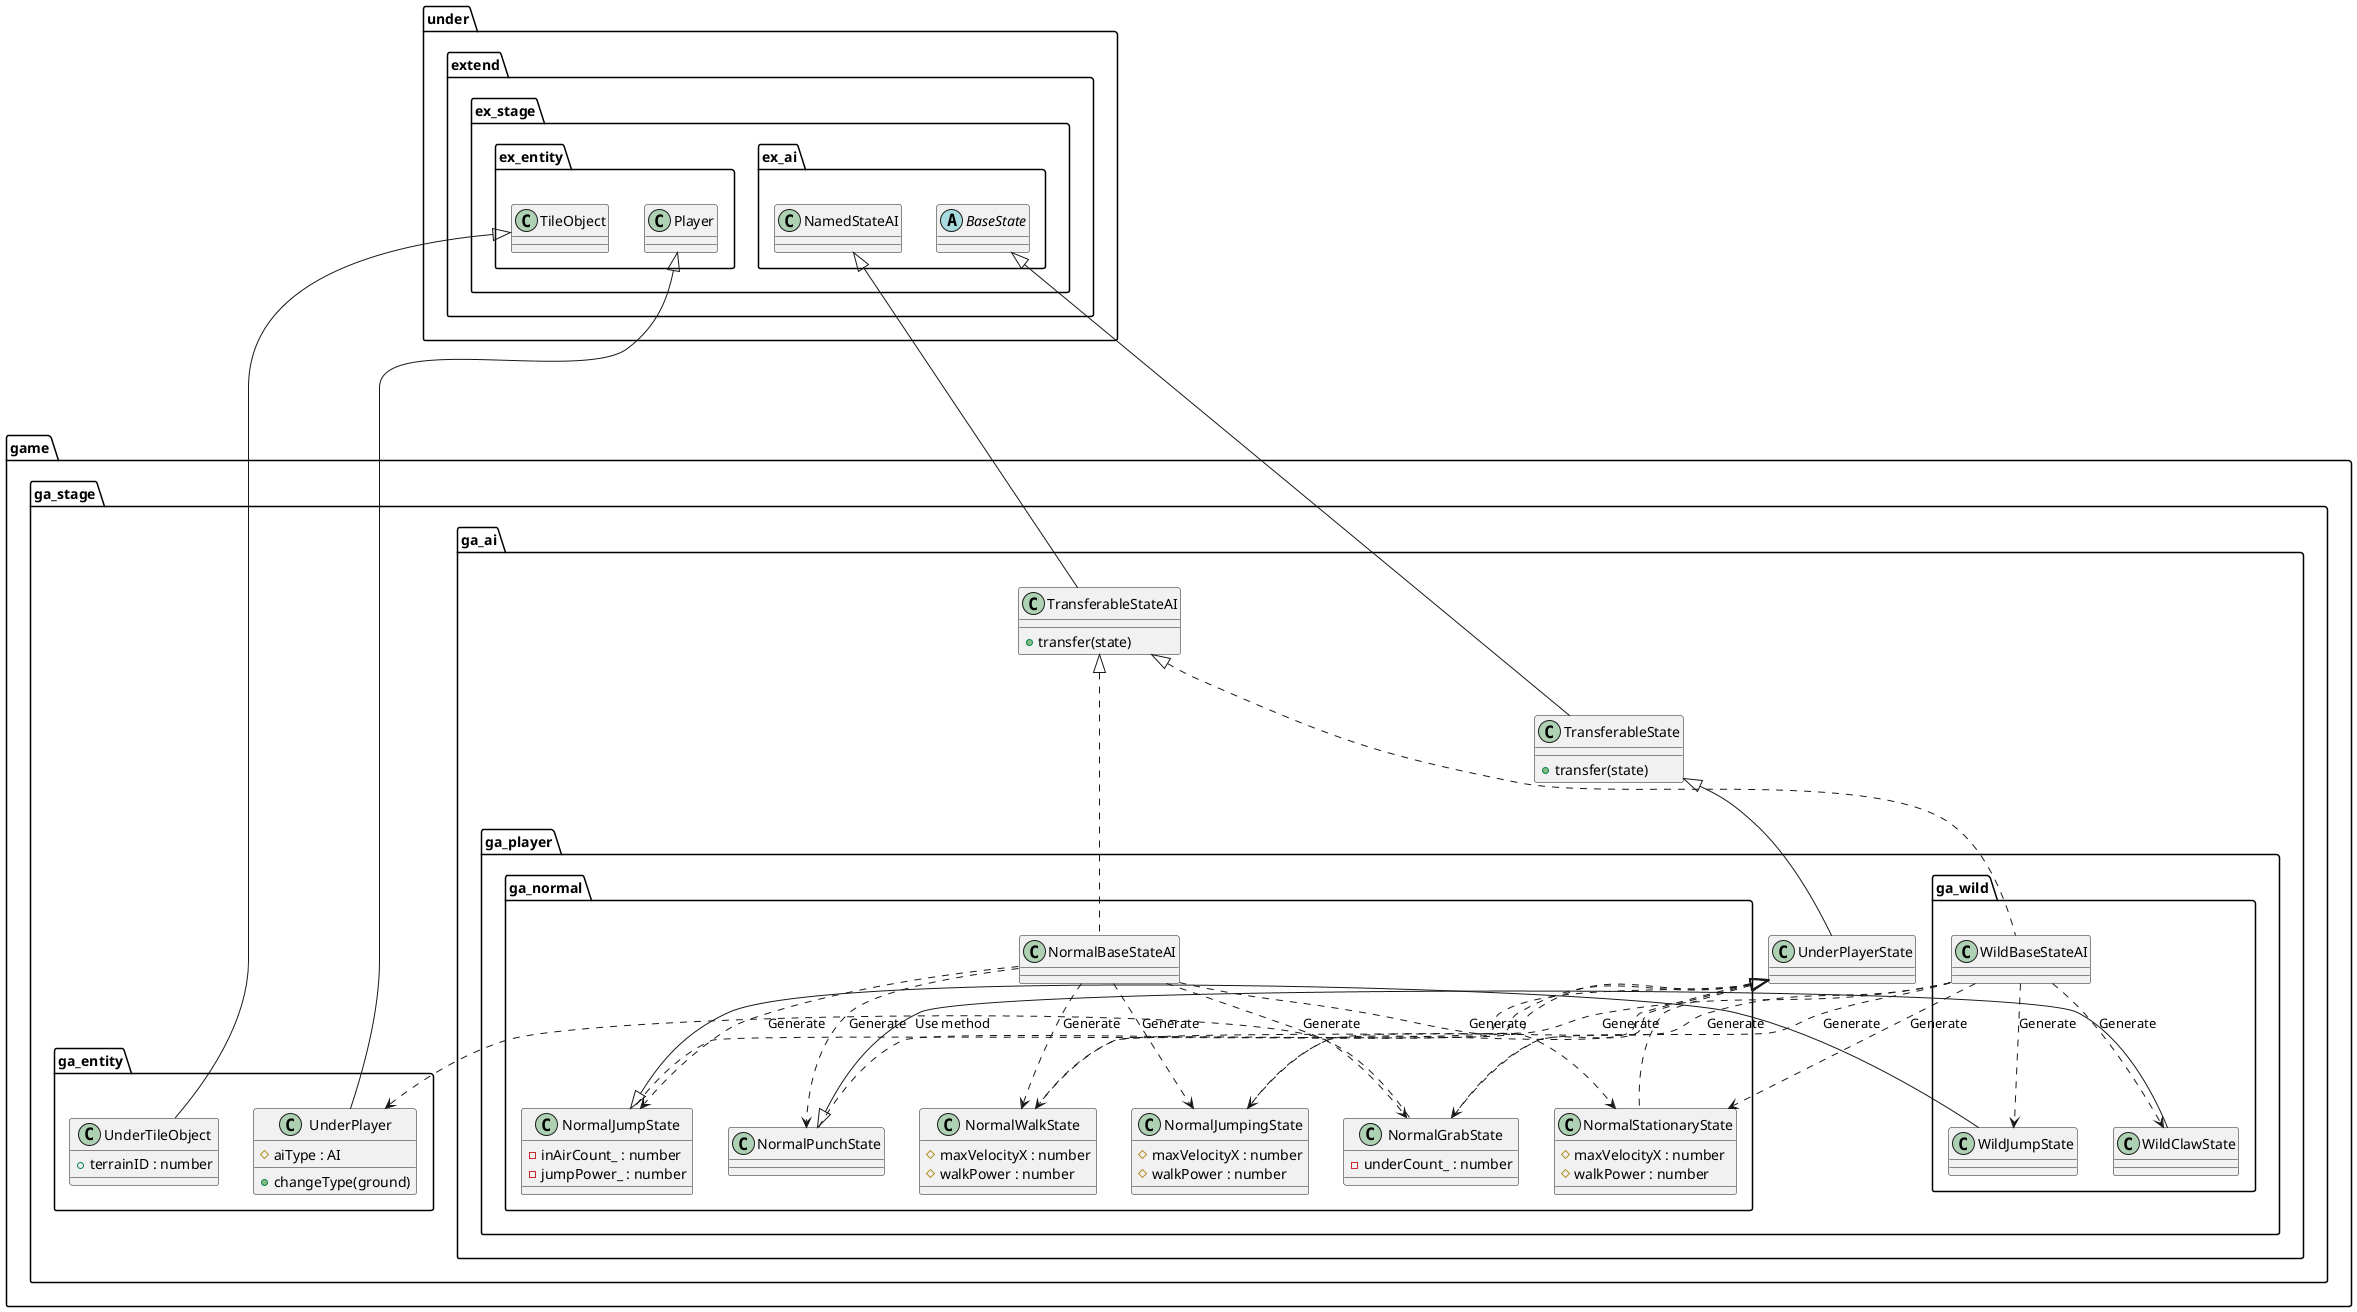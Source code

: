 @startuml EntityGame
package game {
    package ga_stage {
        package ga_entity {
            class UnderPlayer {
                #aiType : AI
                +changeType(ground)
            }
            class UnderTileObject {
                +terrainID : number
            }
        }

        package ga_ai {
            class TransferableState {
                +transfer(state)
            }
            class TransferableStateAI {
                +transfer(state)
            }

            package ga_player {
                class UnderPlayerState
                package ga_normal {
                    class NormalBaseStateAI
                    class NormalStationaryState {
                        #maxVelocityX : number
                        #walkPower : number
                    }
                    class NormalWalkState {
                        #maxVelocityX : number
                        #walkPower : number
                    }
                    class NormalJumpState {
                        -inAirCount_ : number
                        -jumpPower_ : number
                    }
                    class NormalJumpingState {
                        #maxVelocityX : number
                        #walkPower : number
                    }
                    class NormalPunchState
                    class NormalGrabState {
                        -underCount_ : number
                    }
                }
                package ga_wild {
                    class WildBaseStateAI
                    class WildJumpState
                    class WildClawState
                }
            }
        }
    }
}

package under {
    package extend {
        package ex_stage {
            package ex_entity {
                class TileObject
                class Player
            }
            package ex_ai {
                class NamedStateAI
                abstract BaseState
            }
        }
    }
}

NormalBaseStateAI ..> NormalStationaryState : Generate
NormalBaseStateAI ..> NormalWalkState : Generate
NormalBaseStateAI ..> NormalJumpState : Generate
NormalBaseStateAI ..> NormalJumpingState : Generate
NormalBaseStateAI ..> NormalPunchState : Generate
NormalBaseStateAI ..> NormalGrabState : Generate

WildBaseStateAI ..> NormalStationaryState : Generate
WildBaseStateAI ..> NormalWalkState : Generate
WildBaseStateAI ..> WildJumpState : Generate
WildBaseStateAI ..> NormalJumpingState : Generate
WildBaseStateAI ..> WildClawState : Generate
WildBaseStateAI ..> NormalGrabState : Generate

NormalGrabState .> UnderPlayer : Use method

Player <|--- UnderPlayer
TileObject <|--- UnderTileObject

NamedStateAI <|--- TransferableStateAI
TransferableStateAI <|.. NormalBaseStateAI
TransferableStateAI <|... WildBaseStateAI

BaseState <|-- TransferableState
TransferableState <|-- UnderPlayerState

UnderPlayerState <|.. NormalStationaryState
UnderPlayerState <|.. NormalWalkState
UnderPlayerState <|.. NormalJumpState
UnderPlayerState <|.. NormalJumpingState
UnderPlayerState <|.. NormalPunchState
UnderPlayerState <|.. NormalGrabState

NormalJumpState <|-- WildJumpState
NormalPunchState <|-- WildClawState


@enduml
